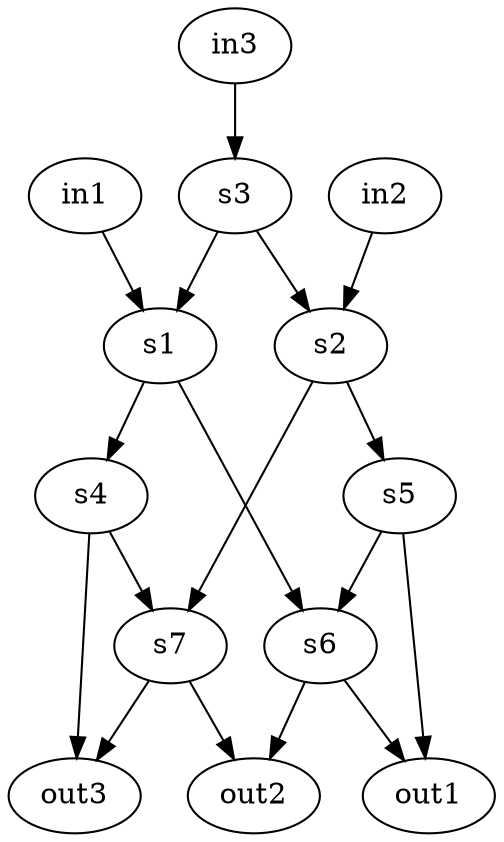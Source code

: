 digraph railway_station {
  in1 -> s1;
  in2 -> s2;
  in3 -> s3;
  s1 -> s4;
  s1 -> s6;
  s2 -> s5;
  s2 -> s7;
  s3 -> s1;
  s3 -> s2;
  s4 -> s7;
  s4 -> out3;
  s5 -> s6;
  s5 -> out1;
  s6 -> out1;
  s6 -> out2;
  s7 -> out2;
  s7 -> out3;
}